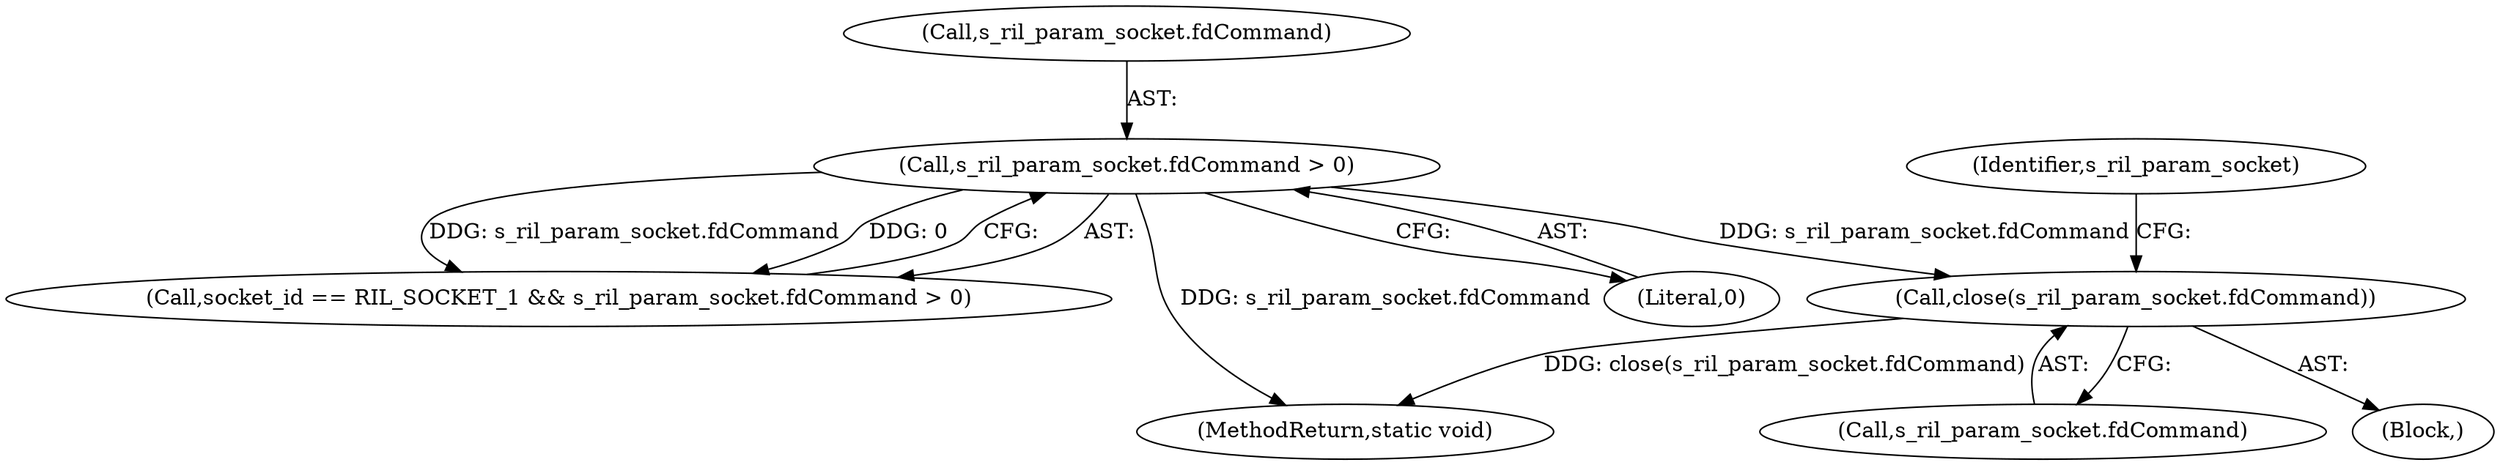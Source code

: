 digraph "0_Android_cd5f15f588a5d27e99ba12f057245bfe507f8c42@API" {
"1000407" [label="(Call,close(s_ril_param_socket.fdCommand))"];
"1000401" [label="(Call,s_ril_param_socket.fdCommand > 0)"];
"1000397" [label="(Call,socket_id == RIL_SOCKET_1 && s_ril_param_socket.fdCommand > 0)"];
"1000401" [label="(Call,s_ril_param_socket.fdCommand > 0)"];
"1000413" [label="(Identifier,s_ril_param_socket)"];
"1000633" [label="(MethodReturn,static void)"];
"1000405" [label="(Literal,0)"];
"1000407" [label="(Call,close(s_ril_param_socket.fdCommand))"];
"1000408" [label="(Call,s_ril_param_socket.fdCommand)"];
"1000406" [label="(Block,)"];
"1000402" [label="(Call,s_ril_param_socket.fdCommand)"];
"1000407" -> "1000406"  [label="AST: "];
"1000407" -> "1000408"  [label="CFG: "];
"1000408" -> "1000407"  [label="AST: "];
"1000413" -> "1000407"  [label="CFG: "];
"1000407" -> "1000633"  [label="DDG: close(s_ril_param_socket.fdCommand)"];
"1000401" -> "1000407"  [label="DDG: s_ril_param_socket.fdCommand"];
"1000401" -> "1000397"  [label="AST: "];
"1000401" -> "1000405"  [label="CFG: "];
"1000402" -> "1000401"  [label="AST: "];
"1000405" -> "1000401"  [label="AST: "];
"1000397" -> "1000401"  [label="CFG: "];
"1000401" -> "1000633"  [label="DDG: s_ril_param_socket.fdCommand"];
"1000401" -> "1000397"  [label="DDG: s_ril_param_socket.fdCommand"];
"1000401" -> "1000397"  [label="DDG: 0"];
}
